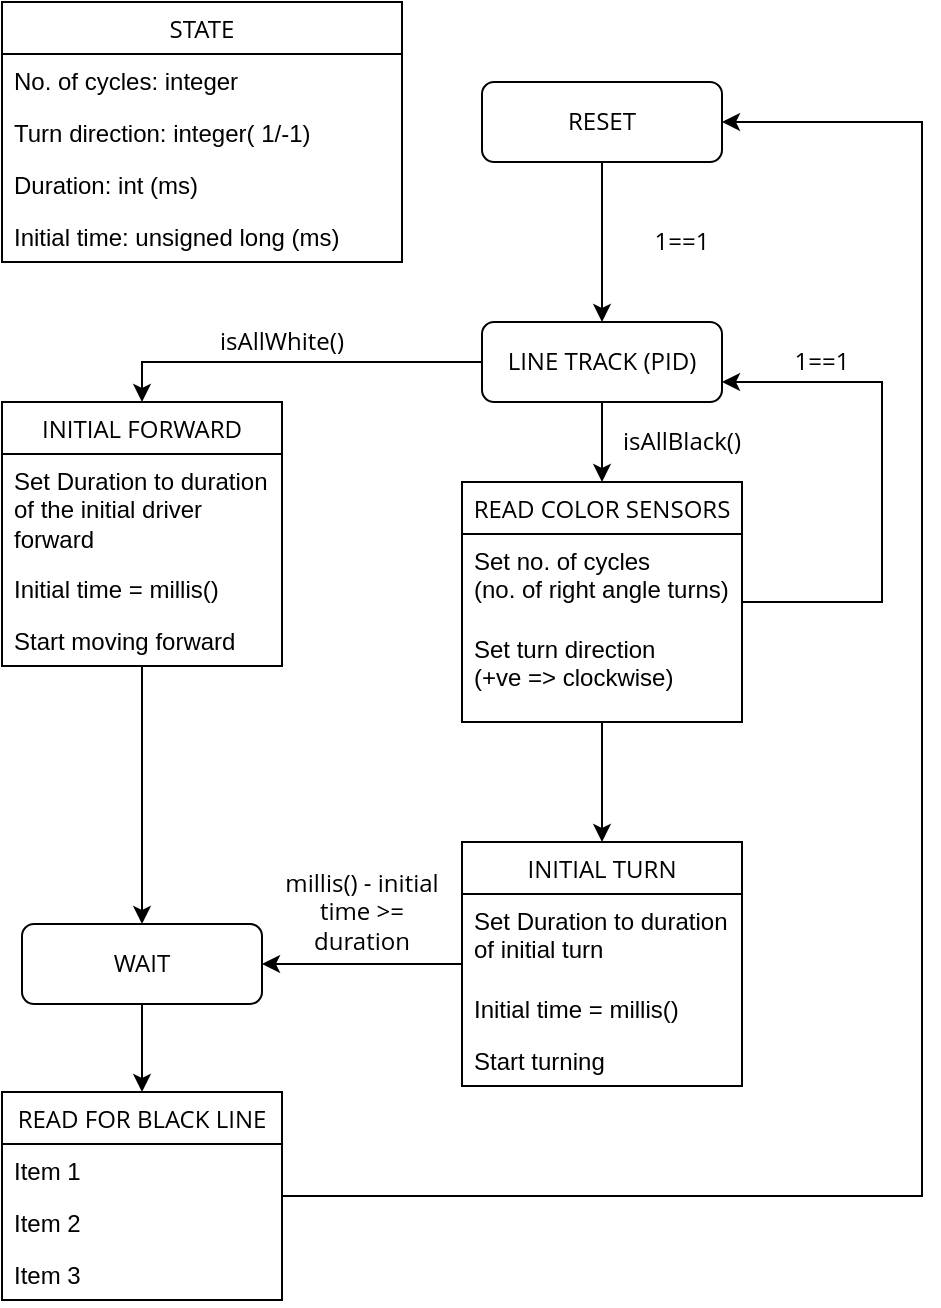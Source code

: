 <mxfile version="14.6.13" type="github">
  <diagram id="C5RBs43oDa-KdzZeNtuy" name="Page-1">
    <mxGraphModel dx="865" dy="456" grid="1" gridSize="10" guides="1" tooltips="1" connect="1" arrows="1" fold="1" page="1" pageScale="1" pageWidth="827" pageHeight="1169" math="0" shadow="0">
      <root>
        <mxCell id="WIyWlLk6GJQsqaUBKTNV-0" />
        <mxCell id="WIyWlLk6GJQsqaUBKTNV-1" parent="WIyWlLk6GJQsqaUBKTNV-0" />
        <mxCell id="FF6f_-NkgnkPUX9PGQml-4" style="edgeStyle=orthogonalEdgeStyle;rounded=0;orthogonalLoop=1;jettySize=auto;html=1;exitX=0.5;exitY=1;exitDx=0;exitDy=0;entryX=0.5;entryY=0;entryDx=0;entryDy=0;fontFamily=Open Sans;fontSource=https%3A%2F%2Ffonts.googleapis.com%2Fcss%3Ffamily%3DOpen%2BSans;" edge="1" parent="WIyWlLk6GJQsqaUBKTNV-1" source="WIyWlLk6GJQsqaUBKTNV-3" target="WIyWlLk6GJQsqaUBKTNV-7">
          <mxGeometry relative="1" as="geometry" />
        </mxCell>
        <mxCell id="WIyWlLk6GJQsqaUBKTNV-3" value="&lt;font data-font-src=&quot;https://fonts.googleapis.com/css?family=Open+Sans&quot;&gt;RESE&lt;/font&gt;&lt;font data-font-src=&quot;https://fonts.googleapis.com/css?family=Open+Sans&quot;&gt;T&lt;/font&gt;" style="rounded=1;whiteSpace=wrap;html=1;fontSize=12;glass=0;strokeWidth=1;shadow=0;fontFamily=Open Sans;fontSource=https%3A%2F%2Ffonts.googleapis.com%2Fcss%3Ffamily%3DOpen%2BSans;" parent="WIyWlLk6GJQsqaUBKTNV-1" vertex="1">
          <mxGeometry x="560" y="80" width="120" height="40" as="geometry" />
        </mxCell>
        <mxCell id="FF6f_-NkgnkPUX9PGQml-5" style="edgeStyle=orthogonalEdgeStyle;rounded=0;orthogonalLoop=1;jettySize=auto;html=1;exitX=0.5;exitY=1;exitDx=0;exitDy=0;entryX=0.5;entryY=0;entryDx=0;entryDy=0;fontFamily=Open Sans;fontSource=https%3A%2F%2Ffonts.googleapis.com%2Fcss%3Ffamily%3DOpen%2BSans;" edge="1" parent="WIyWlLk6GJQsqaUBKTNV-1" source="WIyWlLk6GJQsqaUBKTNV-7" target="FF6f_-NkgnkPUX9PGQml-27">
          <mxGeometry relative="1" as="geometry">
            <mxPoint x="620" y="330" as="targetPoint" />
          </mxGeometry>
        </mxCell>
        <mxCell id="FF6f_-NkgnkPUX9PGQml-49" style="edgeStyle=orthogonalEdgeStyle;rounded=0;orthogonalLoop=1;jettySize=auto;html=1;exitX=0;exitY=0.5;exitDx=0;exitDy=0;entryX=0.5;entryY=0;entryDx=0;entryDy=0;fontFamily=Open Sans;fontSource=https%3A%2F%2Ffonts.googleapis.com%2Fcss%3Ffamily%3DOpen%2BSans;" edge="1" parent="WIyWlLk6GJQsqaUBKTNV-1" source="WIyWlLk6GJQsqaUBKTNV-7" target="FF6f_-NkgnkPUX9PGQml-43">
          <mxGeometry relative="1" as="geometry" />
        </mxCell>
        <mxCell id="WIyWlLk6GJQsqaUBKTNV-7" value="LINE TRACK (PID)" style="rounded=1;whiteSpace=wrap;html=1;fontSize=12;glass=0;strokeWidth=1;shadow=0;fontFamily=Open Sans;fontSource=https%3A%2F%2Ffonts.googleapis.com%2Fcss%3Ffamily%3DOpen%2BSans;" parent="WIyWlLk6GJQsqaUBKTNV-1" vertex="1">
          <mxGeometry x="560" y="200" width="120" height="40" as="geometry" />
        </mxCell>
        <mxCell id="FF6f_-NkgnkPUX9PGQml-0" value="&lt;div&gt;1==1&lt;/div&gt;" style="text;html=1;strokeColor=none;fillColor=none;align=center;verticalAlign=middle;whiteSpace=wrap;rounded=0;fontFamily=Open Sans;fontSource=https%3A%2F%2Ffonts.googleapis.com%2Fcss%3Ffamily%3DOpen%2BSans;" vertex="1" parent="WIyWlLk6GJQsqaUBKTNV-1">
          <mxGeometry x="640" y="150" width="40" height="20" as="geometry" />
        </mxCell>
        <mxCell id="FF6f_-NkgnkPUX9PGQml-6" value="isAllBlack()" style="text;html=1;strokeColor=none;fillColor=none;align=center;verticalAlign=middle;whiteSpace=wrap;rounded=0;fontFamily=Open Sans;fontSource=https%3A%2F%2Ffonts.googleapis.com%2Fcss%3Ffamily%3DOpen%2BSans;" vertex="1" parent="WIyWlLk6GJQsqaUBKTNV-1">
          <mxGeometry x="630" y="250" width="60" height="20" as="geometry" />
        </mxCell>
        <mxCell id="FF6f_-NkgnkPUX9PGQml-58" style="edgeStyle=orthogonalEdgeStyle;rounded=0;orthogonalLoop=1;jettySize=auto;html=1;exitX=0.5;exitY=1;exitDx=0;exitDy=0;entryX=0.5;entryY=0;entryDx=0;entryDy=0;fontFamily=Open Sans;fontSource=https%3A%2F%2Ffonts.googleapis.com%2Fcss%3Ffamily%3DOpen%2BSans;" edge="1" parent="WIyWlLk6GJQsqaUBKTNV-1" source="FF6f_-NkgnkPUX9PGQml-14" target="FF6f_-NkgnkPUX9PGQml-50">
          <mxGeometry relative="1" as="geometry">
            <mxPoint x="390" y="605" as="targetPoint" />
          </mxGeometry>
        </mxCell>
        <mxCell id="FF6f_-NkgnkPUX9PGQml-14" value="WAIT" style="rounded=1;whiteSpace=wrap;html=1;fontFamily=Open Sans;fontSource=https%3A%2F%2Ffonts.googleapis.com%2Fcss%3Ffamily%3DOpen%2BSans;" vertex="1" parent="WIyWlLk6GJQsqaUBKTNV-1">
          <mxGeometry x="330" y="501" width="120" height="40" as="geometry" />
        </mxCell>
        <mxCell id="FF6f_-NkgnkPUX9PGQml-23" value="STATE" style="swimlane;fontStyle=0;childLayout=stackLayout;horizontal=1;startSize=26;horizontalStack=0;resizeParent=1;resizeParentMax=0;resizeLast=0;collapsible=1;marginBottom=0;fontFamily=Open Sans;fontSource=https%3A%2F%2Ffonts.googleapis.com%2Fcss%3Ffamily%3DOpen%2BSans;" vertex="1" parent="WIyWlLk6GJQsqaUBKTNV-1">
          <mxGeometry x="320" y="40" width="200" height="130" as="geometry" />
        </mxCell>
        <mxCell id="FF6f_-NkgnkPUX9PGQml-24" value="No. of cycles: integer" style="text;strokeColor=none;fillColor=none;align=left;verticalAlign=top;spacingLeft=4;spacingRight=4;overflow=hidden;rotatable=0;points=[[0,0.5],[1,0.5]];portConstraint=eastwest;" vertex="1" parent="FF6f_-NkgnkPUX9PGQml-23">
          <mxGeometry y="26" width="200" height="26" as="geometry" />
        </mxCell>
        <mxCell id="FF6f_-NkgnkPUX9PGQml-25" value="Turn direction: integer( 1/-1)" style="text;strokeColor=none;fillColor=none;align=left;verticalAlign=top;spacingLeft=4;spacingRight=4;overflow=hidden;rotatable=0;points=[[0,0.5],[1,0.5]];portConstraint=eastwest;" vertex="1" parent="FF6f_-NkgnkPUX9PGQml-23">
          <mxGeometry y="52" width="200" height="26" as="geometry" />
        </mxCell>
        <mxCell id="FF6f_-NkgnkPUX9PGQml-26" value="Duration: int (ms)" style="text;strokeColor=none;fillColor=none;align=left;verticalAlign=top;spacingLeft=4;spacingRight=4;overflow=hidden;rotatable=0;points=[[0,0.5],[1,0.5]];portConstraint=eastwest;" vertex="1" parent="FF6f_-NkgnkPUX9PGQml-23">
          <mxGeometry y="78" width="200" height="26" as="geometry" />
        </mxCell>
        <mxCell id="FF6f_-NkgnkPUX9PGQml-36" value="Initial time: unsigned long (ms)" style="text;strokeColor=none;fillColor=none;align=left;verticalAlign=top;spacingLeft=4;spacingRight=4;overflow=hidden;rotatable=0;points=[[0,0.5],[1,0.5]];portConstraint=eastwest;" vertex="1" parent="FF6f_-NkgnkPUX9PGQml-23">
          <mxGeometry y="104" width="200" height="26" as="geometry" />
        </mxCell>
        <mxCell id="FF6f_-NkgnkPUX9PGQml-31" style="edgeStyle=orthogonalEdgeStyle;rounded=0;orthogonalLoop=1;jettySize=auto;html=1;exitX=0.5;exitY=1;exitDx=0;exitDy=0;fontFamily=Open Sans;fontSource=https%3A%2F%2Ffonts.googleapis.com%2Fcss%3Ffamily%3DOpen%2BSans;entryX=0.5;entryY=0;entryDx=0;entryDy=0;" edge="1" parent="WIyWlLk6GJQsqaUBKTNV-1" source="FF6f_-NkgnkPUX9PGQml-27" target="FF6f_-NkgnkPUX9PGQml-38">
          <mxGeometry relative="1" as="geometry">
            <mxPoint x="620" y="480" as="targetPoint" />
          </mxGeometry>
        </mxCell>
        <mxCell id="FF6f_-NkgnkPUX9PGQml-27" value="READ COLOR SENSORS" style="swimlane;fontStyle=0;childLayout=stackLayout;horizontal=1;startSize=26;horizontalStack=0;resizeParent=1;resizeParentMax=0;resizeLast=0;collapsible=1;marginBottom=0;fontFamily=Open Sans;fontSource=https%3A%2F%2Ffonts.googleapis.com%2Fcss%3Ffamily%3DOpen%2BSans;" vertex="1" parent="WIyWlLk6GJQsqaUBKTNV-1">
          <mxGeometry x="550" y="280" width="140" height="120" as="geometry" />
        </mxCell>
        <mxCell id="FF6f_-NkgnkPUX9PGQml-28" value="Set no. of cycles&#xa; (no. of right angle turns)" style="text;strokeColor=none;fillColor=none;align=left;verticalAlign=top;spacingLeft=4;spacingRight=4;overflow=hidden;rotatable=0;points=[[0,0.5],[1,0.5]];portConstraint=eastwest;" vertex="1" parent="FF6f_-NkgnkPUX9PGQml-27">
          <mxGeometry y="26" width="140" height="44" as="geometry" />
        </mxCell>
        <mxCell id="FF6f_-NkgnkPUX9PGQml-30" value="Set turn direction &#xa;(+ve =&gt; clockwise)" style="text;strokeColor=none;fillColor=none;align=left;verticalAlign=top;spacingLeft=4;spacingRight=4;overflow=hidden;rotatable=0;points=[[0,0.5],[1,0.5]];portConstraint=eastwest;" vertex="1" parent="FF6f_-NkgnkPUX9PGQml-27">
          <mxGeometry y="70" width="140" height="50" as="geometry" />
        </mxCell>
        <mxCell id="FF6f_-NkgnkPUX9PGQml-33" style="edgeStyle=orthogonalEdgeStyle;rounded=0;orthogonalLoop=1;jettySize=auto;html=1;exitX=1;exitY=0.5;exitDx=0;exitDy=0;entryX=1;entryY=0.75;entryDx=0;entryDy=0;fontFamily=Open Sans;fontSource=https%3A%2F%2Ffonts.googleapis.com%2Fcss%3Ffamily%3DOpen%2BSans;" edge="1" parent="WIyWlLk6GJQsqaUBKTNV-1" source="FF6f_-NkgnkPUX9PGQml-28" target="WIyWlLk6GJQsqaUBKTNV-7">
          <mxGeometry relative="1" as="geometry">
            <Array as="points">
              <mxPoint x="690" y="340" />
              <mxPoint x="760" y="340" />
              <mxPoint x="760" y="230" />
            </Array>
          </mxGeometry>
        </mxCell>
        <mxCell id="FF6f_-NkgnkPUX9PGQml-34" value="1==1" style="text;html=1;strokeColor=none;fillColor=none;align=center;verticalAlign=middle;whiteSpace=wrap;rounded=0;fontFamily=Open Sans;fontSource=https%3A%2F%2Ffonts.googleapis.com%2Fcss%3Ffamily%3DOpen%2BSans;" vertex="1" parent="WIyWlLk6GJQsqaUBKTNV-1">
          <mxGeometry x="710" y="210" width="40" height="20" as="geometry" />
        </mxCell>
        <mxCell id="FF6f_-NkgnkPUX9PGQml-35" value="millis() - initial time &amp;gt;= duration" style="text;html=1;strokeColor=none;fillColor=none;align=center;verticalAlign=middle;whiteSpace=wrap;rounded=0;fontFamily=Open Sans;fontSource=https%3A%2F%2Ffonts.googleapis.com%2Fcss%3Ffamily%3DOpen%2BSans;" vertex="1" parent="WIyWlLk6GJQsqaUBKTNV-1">
          <mxGeometry x="460" y="470" width="80" height="50" as="geometry" />
        </mxCell>
        <mxCell id="FF6f_-NkgnkPUX9PGQml-55" style="edgeStyle=orthogonalEdgeStyle;rounded=0;orthogonalLoop=1;jettySize=auto;html=1;exitX=0;exitY=0.5;exitDx=0;exitDy=0;entryX=1;entryY=0.5;entryDx=0;entryDy=0;fontFamily=Open Sans;fontSource=https%3A%2F%2Ffonts.googleapis.com%2Fcss%3Ffamily%3DOpen%2BSans;" edge="1" parent="WIyWlLk6GJQsqaUBKTNV-1" source="FF6f_-NkgnkPUX9PGQml-38" target="FF6f_-NkgnkPUX9PGQml-14">
          <mxGeometry relative="1" as="geometry" />
        </mxCell>
        <mxCell id="FF6f_-NkgnkPUX9PGQml-38" value="INITIAL TURN" style="swimlane;fontStyle=0;childLayout=stackLayout;horizontal=1;startSize=26;horizontalStack=0;resizeParent=1;resizeParentMax=0;resizeLast=0;collapsible=1;marginBottom=0;fontFamily=Open Sans;fontSource=https%3A%2F%2Ffonts.googleapis.com%2Fcss%3Ffamily%3DOpen%2BSans;" vertex="1" parent="WIyWlLk6GJQsqaUBKTNV-1">
          <mxGeometry x="550" y="460" width="140" height="122" as="geometry" />
        </mxCell>
        <mxCell id="FF6f_-NkgnkPUX9PGQml-39" value="Set Duration to duration of initial turn" style="text;strokeColor=none;fillColor=none;align=left;verticalAlign=top;spacingLeft=4;spacingRight=4;overflow=hidden;rotatable=0;points=[[0,0.5],[1,0.5]];portConstraint=eastwest;whiteSpace=wrap;" vertex="1" parent="FF6f_-NkgnkPUX9PGQml-38">
          <mxGeometry y="26" width="140" height="44" as="geometry" />
        </mxCell>
        <mxCell id="FF6f_-NkgnkPUX9PGQml-40" value="Initial time = millis()" style="text;strokeColor=none;fillColor=none;align=left;verticalAlign=top;spacingLeft=4;spacingRight=4;overflow=hidden;rotatable=0;points=[[0,0.5],[1,0.5]];portConstraint=eastwest;" vertex="1" parent="FF6f_-NkgnkPUX9PGQml-38">
          <mxGeometry y="70" width="140" height="26" as="geometry" />
        </mxCell>
        <mxCell id="FF6f_-NkgnkPUX9PGQml-41" value="Start turning" style="text;strokeColor=none;fillColor=none;align=left;verticalAlign=top;spacingLeft=4;spacingRight=4;overflow=hidden;rotatable=0;points=[[0,0.5],[1,0.5]];portConstraint=eastwest;" vertex="1" parent="FF6f_-NkgnkPUX9PGQml-38">
          <mxGeometry y="96" width="140" height="26" as="geometry" />
        </mxCell>
        <mxCell id="FF6f_-NkgnkPUX9PGQml-56" style="edgeStyle=orthogonalEdgeStyle;rounded=0;orthogonalLoop=1;jettySize=auto;html=1;exitX=0.5;exitY=1;exitDx=0;exitDy=0;entryX=0.5;entryY=0;entryDx=0;entryDy=0;fontFamily=Open Sans;fontSource=https%3A%2F%2Ffonts.googleapis.com%2Fcss%3Ffamily%3DOpen%2BSans;" edge="1" parent="WIyWlLk6GJQsqaUBKTNV-1" source="FF6f_-NkgnkPUX9PGQml-43" target="FF6f_-NkgnkPUX9PGQml-14">
          <mxGeometry relative="1" as="geometry" />
        </mxCell>
        <mxCell id="FF6f_-NkgnkPUX9PGQml-43" value="INITIAL FORWARD" style="swimlane;fontStyle=0;childLayout=stackLayout;horizontal=1;startSize=26;horizontalStack=0;resizeParent=1;resizeParentMax=0;resizeLast=0;collapsible=1;marginBottom=0;fontFamily=Open Sans;fontSource=https%3A%2F%2Ffonts.googleapis.com%2Fcss%3Ffamily%3DOpen%2BSans;" vertex="1" parent="WIyWlLk6GJQsqaUBKTNV-1">
          <mxGeometry x="320" y="240" width="140" height="132" as="geometry" />
        </mxCell>
        <mxCell id="FF6f_-NkgnkPUX9PGQml-44" value="Set Duration to duration of the initial driver forward" style="text;strokeColor=none;fillColor=none;align=left;verticalAlign=top;spacingLeft=4;spacingRight=4;overflow=hidden;rotatable=0;points=[[0,0.5],[1,0.5]];portConstraint=eastwest;whiteSpace=wrap;" vertex="1" parent="FF6f_-NkgnkPUX9PGQml-43">
          <mxGeometry y="26" width="140" height="54" as="geometry" />
        </mxCell>
        <mxCell id="FF6f_-NkgnkPUX9PGQml-45" value="Initial time = millis()" style="text;strokeColor=none;fillColor=none;align=left;verticalAlign=top;spacingLeft=4;spacingRight=4;overflow=hidden;rotatable=0;points=[[0,0.5],[1,0.5]];portConstraint=eastwest;" vertex="1" parent="FF6f_-NkgnkPUX9PGQml-43">
          <mxGeometry y="80" width="140" height="26" as="geometry" />
        </mxCell>
        <mxCell id="FF6f_-NkgnkPUX9PGQml-46" value="Start moving forward" style="text;strokeColor=none;fillColor=none;align=left;verticalAlign=top;spacingLeft=4;spacingRight=4;overflow=hidden;rotatable=0;points=[[0,0.5],[1,0.5]];portConstraint=eastwest;" vertex="1" parent="FF6f_-NkgnkPUX9PGQml-43">
          <mxGeometry y="106" width="140" height="26" as="geometry" />
        </mxCell>
        <mxCell id="FF6f_-NkgnkPUX9PGQml-59" style="edgeStyle=orthogonalEdgeStyle;rounded=0;orthogonalLoop=1;jettySize=auto;html=1;exitX=1;exitY=0.5;exitDx=0;exitDy=0;entryX=1;entryY=0.5;entryDx=0;entryDy=0;fontFamily=Open Sans;fontSource=https%3A%2F%2Ffonts.googleapis.com%2Fcss%3Ffamily%3DOpen%2BSans;" edge="1" parent="WIyWlLk6GJQsqaUBKTNV-1" source="FF6f_-NkgnkPUX9PGQml-50" target="WIyWlLk6GJQsqaUBKTNV-3">
          <mxGeometry relative="1" as="geometry">
            <Array as="points">
              <mxPoint x="780" y="637" />
              <mxPoint x="780" y="100" />
            </Array>
          </mxGeometry>
        </mxCell>
        <mxCell id="FF6f_-NkgnkPUX9PGQml-50" value="READ FOR BLACK LINE" style="swimlane;fontStyle=0;childLayout=stackLayout;horizontal=1;startSize=26;horizontalStack=0;resizeParent=1;resizeParentMax=0;resizeLast=0;collapsible=1;marginBottom=0;fontFamily=Open Sans;fontSource=https%3A%2F%2Ffonts.googleapis.com%2Fcss%3Ffamily%3DOpen%2BSans;" vertex="1" parent="WIyWlLk6GJQsqaUBKTNV-1">
          <mxGeometry x="320" y="585" width="140" height="104" as="geometry" />
        </mxCell>
        <mxCell id="FF6f_-NkgnkPUX9PGQml-51" value="Item 1" style="text;strokeColor=none;fillColor=none;align=left;verticalAlign=top;spacingLeft=4;spacingRight=4;overflow=hidden;rotatable=0;points=[[0,0.5],[1,0.5]];portConstraint=eastwest;" vertex="1" parent="FF6f_-NkgnkPUX9PGQml-50">
          <mxGeometry y="26" width="140" height="26" as="geometry" />
        </mxCell>
        <mxCell id="FF6f_-NkgnkPUX9PGQml-52" value="Item 2" style="text;strokeColor=none;fillColor=none;align=left;verticalAlign=top;spacingLeft=4;spacingRight=4;overflow=hidden;rotatable=0;points=[[0,0.5],[1,0.5]];portConstraint=eastwest;" vertex="1" parent="FF6f_-NkgnkPUX9PGQml-50">
          <mxGeometry y="52" width="140" height="26" as="geometry" />
        </mxCell>
        <mxCell id="FF6f_-NkgnkPUX9PGQml-53" value="Item 3" style="text;strokeColor=none;fillColor=none;align=left;verticalAlign=top;spacingLeft=4;spacingRight=4;overflow=hidden;rotatable=0;points=[[0,0.5],[1,0.5]];portConstraint=eastwest;" vertex="1" parent="FF6f_-NkgnkPUX9PGQml-50">
          <mxGeometry y="78" width="140" height="26" as="geometry" />
        </mxCell>
        <mxCell id="FF6f_-NkgnkPUX9PGQml-63" value="isAllWhite()" style="text;html=1;strokeColor=none;fillColor=none;align=center;verticalAlign=middle;whiteSpace=wrap;rounded=0;fontFamily=Open Sans;fontSource=https%3A%2F%2Ffonts.googleapis.com%2Fcss%3Ffamily%3DOpen%2BSans;" vertex="1" parent="WIyWlLk6GJQsqaUBKTNV-1">
          <mxGeometry x="420" y="200" width="80" height="20" as="geometry" />
        </mxCell>
      </root>
    </mxGraphModel>
  </diagram>
</mxfile>

